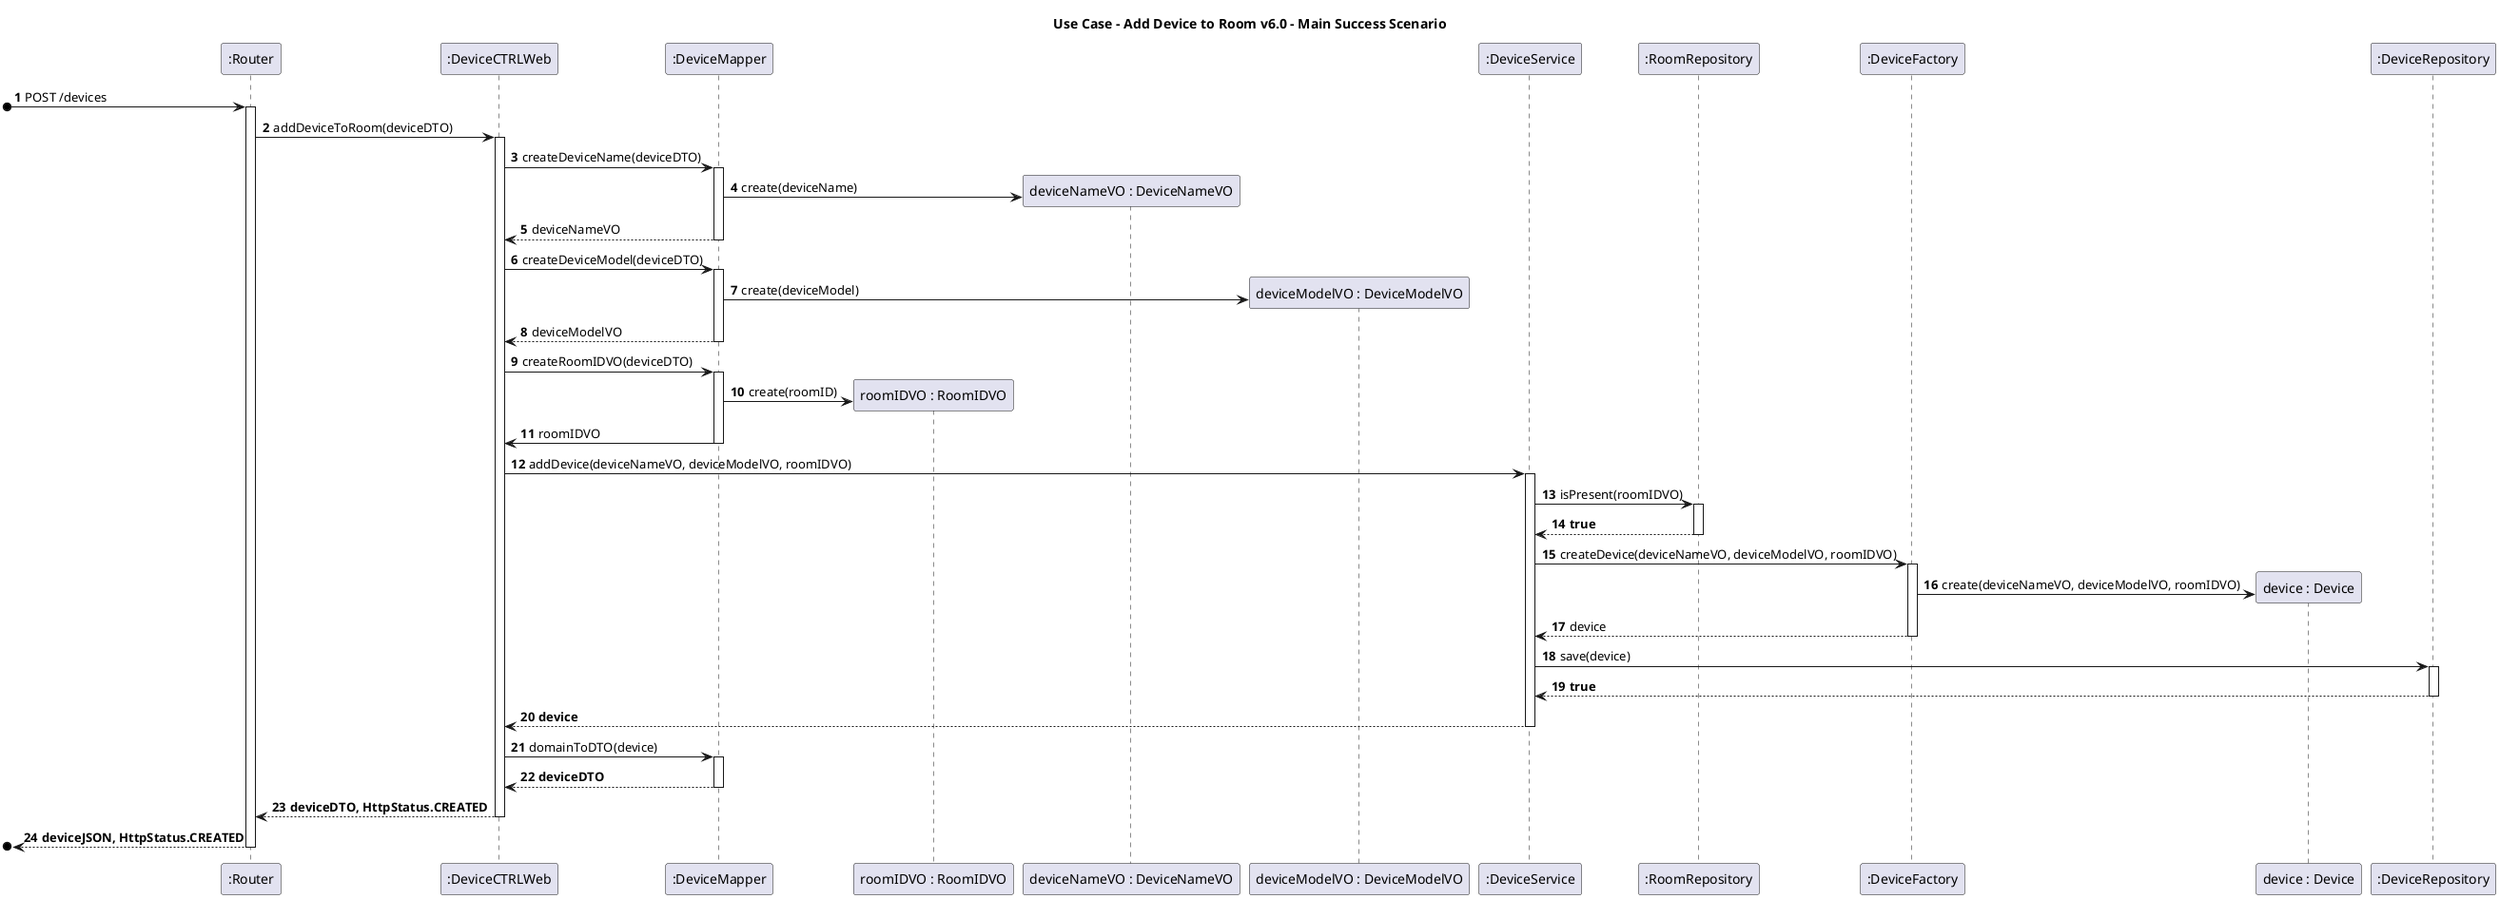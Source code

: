 @startuml

autonumber
title Use Case - Add Device to Room v6.0 - Main Success Scenario

participant ":Router" as R
participant ":DeviceCTRLWeb" as C
participant ":DeviceMapper" as DM
participant "roomIDVO : RoomIDVO" as RID
participant "deviceNameVO : DeviceNameVO" as DN
participant "deviceModelVO : DeviceModelVO" as DMo
participant ":DeviceService" as DS
participant ":RoomRepository" as RR
participant ":DeviceFactory" as DF
participant "device : Device" as D
participant ":DeviceRepository" as DRM



[o-> R : POST /devices
activate R
R -> C : addDeviceToRoom(deviceDTO)
activate C

C -> DM : createDeviceName(deviceDTO)
activate DM
DM -> DN ** : create(deviceName)
DM --> C : deviceNameVO
deactivate DM

C -> DM : createDeviceModel(deviceDTO)
activate DM
DM -> DMo ** : create(deviceModel)
DM --> C : deviceModelVO
deactivate DM

C -> DM : createRoomIDVO(deviceDTO)
activate DM
DM -> RID** : create(roomID)
DM -> C : roomIDVO
deactivate DM

C -> DS : addDevice(deviceNameVO, deviceModelVO, roomIDVO)
activate DS

DS -> RR : isPresent(roomIDVO)
activate RR
RR --> DS : **true**
deactivate RR

DS -> DF : createDevice(deviceNameVO, deviceModelVO, roomIDVO)
activate DF
DF -> D ** : create(deviceNameVO, deviceModelVO, roomIDVO)
DF --> DS : device
deactivate DF

DS -> DRM : save(device)
activate DRM
DRM --> DS : **true**
deactivate DRM

DS --> C : **device**
deactivate DS

C -> DM : domainToDTO(device)
activate DM
DM --> C : **deviceDTO**
deactivate DM
C --> R : **deviceDTO, HttpStatus.CREATED**
deactivate C
[o<-- R : **deviceJSON, HttpStatus.CREATED**
deactivate R
@enduml